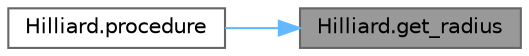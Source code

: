 digraph "Hilliard.get_radius"
{
 // LATEX_PDF_SIZE
  bgcolor="transparent";
  edge [fontname=Helvetica,fontsize=10,labelfontname=Helvetica,labelfontsize=10];
  node [fontname=Helvetica,fontsize=10,shape=box,height=0.2,width=0.4];
  rankdir="RL";
  Node1 [id="Node000001",label="Hilliard.get_radius",height=0.2,width=0.4,color="gray40", fillcolor="grey60", style="filled", fontcolor="black",tooltip=" "];
  Node1 -> Node2 [id="edge2_Node000001_Node000002",dir="back",color="steelblue1",style="solid",tooltip=" "];
  Node2 [id="Node000002",label="Hilliard.procedure",height=0.2,width=0.4,color="grey40", fillcolor="white", style="filled",URL="$namespace_hilliard.html#af12e6a8ca927124cd2d806caad09b645",tooltip=" "];
}
